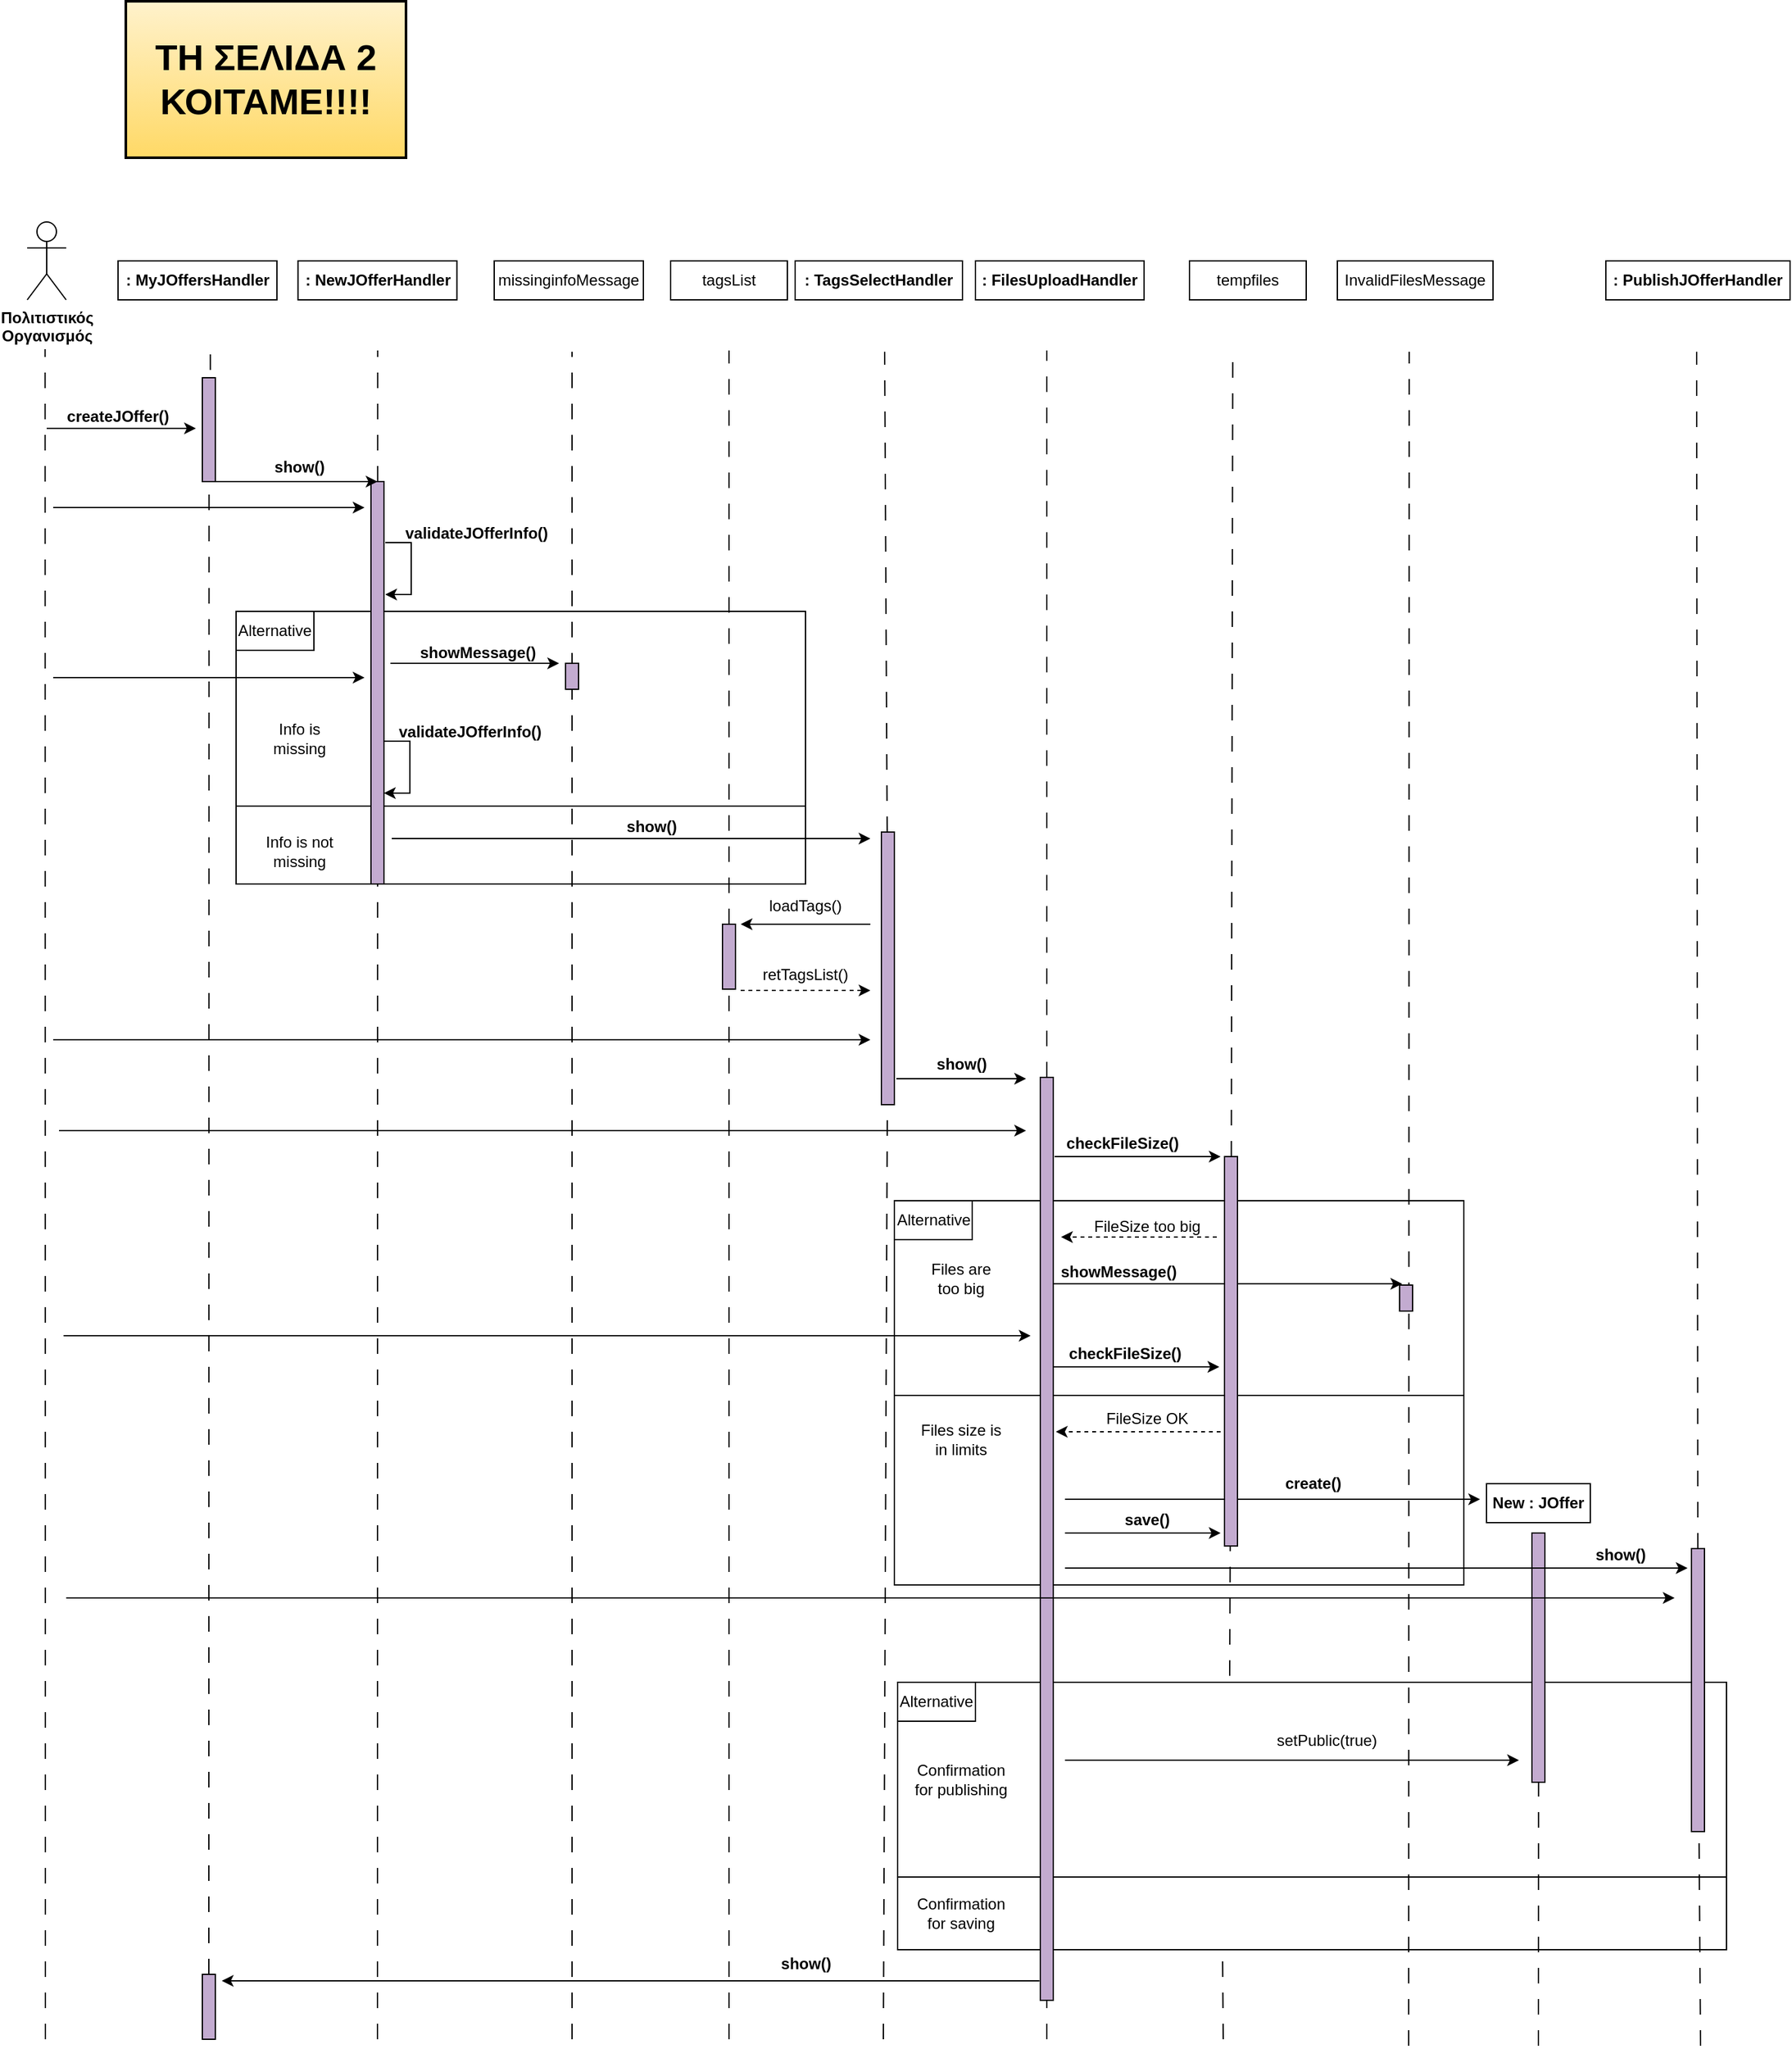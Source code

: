 <mxfile version="21.3.7" type="device" pages="2">
  <diagram name="Page-1" id="2YBvvXClWsGukQMizWep">
    <mxGraphModel dx="1434" dy="1864" grid="1" gridSize="10" guides="1" tooltips="1" connect="1" arrows="1" fold="1" page="1" pageScale="1" pageWidth="850" pageHeight="1100" math="0" shadow="0">
      <root>
        <mxCell id="0" />
        <mxCell id="1" parent="0" />
        <mxCell id="F58YEfXstlP7NUhT4KOb-17" value="" style="rounded=0;whiteSpace=wrap;html=1;" parent="1" vertex="1">
          <mxGeometry x="708.5" y="922" width="439" height="168" as="geometry" />
        </mxCell>
        <mxCell id="F58YEfXstlP7NUhT4KOb-13" value="" style="rounded=0;whiteSpace=wrap;html=1;" parent="1" vertex="1">
          <mxGeometry x="708.5" y="794" width="439" height="150" as="geometry" />
        </mxCell>
        <mxCell id="lEcbW12GR4dBQAGzufTY-61" value="" style="rounded=0;whiteSpace=wrap;html=1;" parent="1" vertex="1">
          <mxGeometry x="711" y="1315" width="639" height="56" as="geometry" />
        </mxCell>
        <mxCell id="lEcbW12GR4dBQAGzufTY-53" value="" style="rounded=0;whiteSpace=wrap;html=1;" parent="1" vertex="1">
          <mxGeometry x="711" y="1165" width="639" height="150" as="geometry" />
        </mxCell>
        <mxCell id="lEcbW12GR4dBQAGzufTY-29" value="" style="endArrow=none;dashed=1;html=1;rounded=0;dashPattern=12 12;" parent="1" edge="1">
          <mxGeometry width="50" height="50" relative="1" as="geometry">
            <mxPoint x="310" y="1440" as="sourcePoint" />
            <mxPoint x="310.18" y="139" as="targetPoint" />
          </mxGeometry>
        </mxCell>
        <mxCell id="lEcbW12GR4dBQAGzufTY-16" value="" style="rounded=0;whiteSpace=wrap;html=1;" parent="1" vertex="1">
          <mxGeometry x="201" y="490" width="439" height="60" as="geometry" />
        </mxCell>
        <mxCell id="lEcbW12GR4dBQAGzufTY-15" value="" style="rounded=0;whiteSpace=wrap;html=1;" parent="1" vertex="1">
          <mxGeometry x="201" y="340" width="439" height="150" as="geometry" />
        </mxCell>
        <mxCell id="bm7Oy97igKspR6xYKNJw-1" value="Πολιτιστικός &lt;br&gt;Οργανισμός" style="shape=umlActor;verticalLabelPosition=bottom;verticalAlign=top;html=1;outlineConnect=0;rounded=0;labelBackgroundColor=default;fontStyle=1;labelBorderColor=none;" parent="1" vertex="1">
          <mxGeometry x="40" y="40" width="30" height="60" as="geometry" />
        </mxCell>
        <mxCell id="bm7Oy97igKspR6xYKNJw-13" value="" style="rounded=0;whiteSpace=wrap;html=1;fillColor=#C3ABD0;strokeColor=#000000;" parent="1" vertex="1">
          <mxGeometry x="175" y="160" width="10" height="80" as="geometry" />
        </mxCell>
        <mxCell id="bm7Oy97igKspR6xYKNJw-15" value="" style="endArrow=classic;html=1;rounded=0;exitX=0.5;exitY=0;exitDx=0;exitDy=0;" parent="1" edge="1">
          <mxGeometry width="50" height="50" relative="1" as="geometry">
            <mxPoint x="55" y="199" as="sourcePoint" />
            <mxPoint x="170" y="199" as="targetPoint" />
          </mxGeometry>
        </mxCell>
        <mxCell id="bm7Oy97igKspR6xYKNJw-16" value="createJOffer()" style="text;html=1;strokeColor=none;fillColor=none;align=center;verticalAlign=middle;whiteSpace=wrap;rounded=0;fontStyle=1;" parent="1" vertex="1">
          <mxGeometry x="80" y="175" width="60" height="30" as="geometry" />
        </mxCell>
        <mxCell id="bm7Oy97igKspR6xYKNJw-19" value="" style="endArrow=none;dashed=1;html=1;rounded=0;dashPattern=12 12;" parent="1" source="bm7Oy97igKspR6xYKNJw-35" edge="1">
          <mxGeometry width="50" height="50" relative="1" as="geometry">
            <mxPoint x="581" y="719" as="sourcePoint" />
            <mxPoint x="581" y="139" as="targetPoint" />
          </mxGeometry>
        </mxCell>
        <mxCell id="bm7Oy97igKspR6xYKNJw-20" value="" style="endArrow=none;dashed=1;html=1;rounded=0;dashPattern=12 12;" parent="1" source="bm7Oy97igKspR6xYKNJw-39" edge="1">
          <mxGeometry width="50" height="50" relative="1" as="geometry">
            <mxPoint x="701" y="720" as="sourcePoint" />
            <mxPoint x="701" y="140" as="targetPoint" />
          </mxGeometry>
        </mxCell>
        <mxCell id="bm7Oy97igKspR6xYKNJw-22" value="" style="endArrow=none;dashed=1;html=1;rounded=0;dashPattern=12 12;" parent="1" source="bm7Oy97igKspR6xYKNJw-73" edge="1">
          <mxGeometry width="50" height="50" relative="1" as="geometry">
            <mxPoint x="826" y="1320" as="sourcePoint" />
            <mxPoint x="826" y="139" as="targetPoint" />
          </mxGeometry>
        </mxCell>
        <mxCell id="bm7Oy97igKspR6xYKNJw-23" value="" style="endArrow=none;dashed=1;html=1;rounded=0;dashPattern=12 12;" parent="1" source="bm7Oy97igKspR6xYKNJw-87" edge="1">
          <mxGeometry width="50" height="50" relative="1" as="geometry">
            <mxPoint x="1327" y="1440" as="sourcePoint" />
            <mxPoint x="1327" y="140" as="targetPoint" />
          </mxGeometry>
        </mxCell>
        <mxCell id="bm7Oy97igKspR6xYKNJw-26" value="show()" style="text;html=1;strokeColor=none;fillColor=none;align=center;verticalAlign=middle;whiteSpace=wrap;rounded=0;fontStyle=1;" parent="1" vertex="1">
          <mxGeometry x="205" y="214" width="90" height="30" as="geometry" />
        </mxCell>
        <mxCell id="bm7Oy97igKspR6xYKNJw-27" value="" style="rounded=0;whiteSpace=wrap;html=1;fillColor=#C3ABD0;strokeColor=#000000;" parent="1" vertex="1">
          <mxGeometry x="305" y="240" width="10" height="310" as="geometry" />
        </mxCell>
        <mxCell id="bm7Oy97igKspR6xYKNJw-24" value="" style="endArrow=classic;html=1;rounded=0;entryX=0.5;entryY=0;entryDx=0;entryDy=0;" parent="1" edge="1">
          <mxGeometry width="50" height="50" relative="1" as="geometry">
            <mxPoint x="180" y="240" as="sourcePoint" />
            <mxPoint x="310" y="240" as="targetPoint" />
          </mxGeometry>
        </mxCell>
        <mxCell id="bm7Oy97igKspR6xYKNJw-34" value="" style="endArrow=classic;html=1;rounded=0;" parent="1" edge="1">
          <mxGeometry width="50" height="50" relative="1" as="geometry">
            <mxPoint x="60" y="260" as="sourcePoint" />
            <mxPoint x="300" y="260" as="targetPoint" />
          </mxGeometry>
        </mxCell>
        <mxCell id="bm7Oy97igKspR6xYKNJw-36" value="" style="endArrow=none;dashed=1;html=1;rounded=0;dashPattern=12 12;" parent="1" target="bm7Oy97igKspR6xYKNJw-35" edge="1">
          <mxGeometry width="50" height="50" relative="1" as="geometry">
            <mxPoint x="581" y="1440" as="sourcePoint" />
            <mxPoint x="581" y="139" as="targetPoint" />
          </mxGeometry>
        </mxCell>
        <mxCell id="bm7Oy97igKspR6xYKNJw-35" value="" style="rounded=0;whiteSpace=wrap;html=1;fillColor=#C3ABD0;strokeColor=#000000;" parent="1" vertex="1">
          <mxGeometry x="576" y="581" width="10" height="50" as="geometry" />
        </mxCell>
        <mxCell id="bm7Oy97igKspR6xYKNJw-41" value="" style="endArrow=none;dashed=1;html=1;rounded=0;dashPattern=12 12;" parent="1" target="bm7Oy97igKspR6xYKNJw-39" edge="1">
          <mxGeometry width="50" height="50" relative="1" as="geometry">
            <mxPoint x="700" y="1440" as="sourcePoint" />
            <mxPoint x="701" y="140" as="targetPoint" />
          </mxGeometry>
        </mxCell>
        <mxCell id="bm7Oy97igKspR6xYKNJw-39" value="" style="rounded=0;whiteSpace=wrap;html=1;fillColor=#C3ABD0;strokeColor=#000000;" parent="1" vertex="1">
          <mxGeometry x="698.5" y="510" width="10" height="210" as="geometry" />
        </mxCell>
        <mxCell id="bm7Oy97igKspR6xYKNJw-59" value="validateJOfferInfo()" style="text;html=1;align=center;verticalAlign=middle;resizable=0;points=[];autosize=1;strokeColor=none;fillColor=none;fontStyle=1;spacing=0;" parent="1" vertex="1">
          <mxGeometry x="321" y="270" width="130" height="20" as="geometry" />
        </mxCell>
        <mxCell id="bm7Oy97igKspR6xYKNJw-74" value="" style="endArrow=none;dashed=1;html=1;rounded=0;dashPattern=12 12;" parent="1" edge="1">
          <mxGeometry width="50" height="50" relative="1" as="geometry">
            <mxPoint x="826" y="1303" as="sourcePoint" />
            <mxPoint x="826" y="1413.0" as="targetPoint" />
          </mxGeometry>
        </mxCell>
        <mxCell id="bm7Oy97igKspR6xYKNJw-73" value="" style="rounded=0;whiteSpace=wrap;html=1;fillColor=#C3ABD0;strokeColor=#000000;" parent="1" vertex="1">
          <mxGeometry x="821" y="699" width="10" height="711" as="geometry" />
        </mxCell>
        <mxCell id="bm7Oy97igKspR6xYKNJw-81" value="" style="endArrow=none;dashed=1;html=1;rounded=0;dashPattern=12 12;" parent="1" edge="1">
          <mxGeometry width="50" height="50" relative="1" as="geometry">
            <mxPoint x="1205" y="1445" as="sourcePoint" />
            <mxPoint x="1205.197" y="1175" as="targetPoint" />
          </mxGeometry>
        </mxCell>
        <mxCell id="bm7Oy97igKspR6xYKNJw-80" value="" style="rounded=0;whiteSpace=wrap;html=1;fillColor=#C3ABD0;strokeColor=#000000;" parent="1" vertex="1">
          <mxGeometry x="1200" y="1050" width="10" height="192" as="geometry" />
        </mxCell>
        <mxCell id="bm7Oy97igKspR6xYKNJw-89" value="" style="endArrow=none;dashed=1;html=1;rounded=0;dashPattern=12 12;" parent="1" target="bm7Oy97igKspR6xYKNJw-87" edge="1">
          <mxGeometry width="50" height="50" relative="1" as="geometry">
            <mxPoint x="1330" y="1445" as="sourcePoint" />
            <mxPoint x="1327" y="140" as="targetPoint" />
          </mxGeometry>
        </mxCell>
        <mxCell id="bm7Oy97igKspR6xYKNJw-87" value="" style="rounded=0;whiteSpace=wrap;html=1;fillColor=#C3ABD0;strokeColor=#000000;" parent="1" vertex="1">
          <mxGeometry x="1323" y="1062" width="10" height="218" as="geometry" />
        </mxCell>
        <mxCell id="bm7Oy97igKspR6xYKNJw-92" value="" style="endArrow=classic;html=1;" parent="1" edge="1">
          <mxGeometry width="50" height="50" relative="1" as="geometry">
            <mxPoint x="64.5" y="740" as="sourcePoint" />
            <mxPoint x="810" y="740" as="targetPoint" />
          </mxGeometry>
        </mxCell>
        <mxCell id="bm7Oy97igKspR6xYKNJw-102" value="tempfiles" style="rounded=0;whiteSpace=wrap;html=1;" parent="1" vertex="1">
          <mxGeometry x="936" y="70" width="90" height="30" as="geometry" />
        </mxCell>
        <mxCell id="bm7Oy97igKspR6xYKNJw-103" value=": MyJOffersHandler" style="rounded=0;whiteSpace=wrap;html=1;fontStyle=1" parent="1" vertex="1">
          <mxGeometry x="110" y="70" width="122.5" height="30" as="geometry" />
        </mxCell>
        <mxCell id="bm7Oy97igKspR6xYKNJw-104" value=": NewJOfferHandler" style="rounded=0;whiteSpace=wrap;html=1;fontStyle=1" parent="1" vertex="1">
          <mxGeometry x="248.75" y="70" width="122.5" height="30" as="geometry" />
        </mxCell>
        <mxCell id="bm7Oy97igKspR6xYKNJw-105" value=": TagsSelectHandler" style="rounded=0;whiteSpace=wrap;html=1;fontStyle=1" parent="1" vertex="1">
          <mxGeometry x="632" y="70" width="129" height="30" as="geometry" />
        </mxCell>
        <mxCell id="bm7Oy97igKspR6xYKNJw-106" value=": FilesUploadHandler" style="rounded=0;whiteSpace=wrap;html=1;fontStyle=1" parent="1" vertex="1">
          <mxGeometry x="771" y="70" width="130" height="30" as="geometry" />
        </mxCell>
        <mxCell id="bm7Oy97igKspR6xYKNJw-107" value="InvalidFilesMessage" style="rounded=0;whiteSpace=wrap;html=1;" parent="1" vertex="1">
          <mxGeometry x="1050" y="70" width="120" height="30" as="geometry" />
        </mxCell>
        <mxCell id="bm7Oy97igKspR6xYKNJw-109" value="tagsList" style="rounded=0;whiteSpace=wrap;html=1;" parent="1" vertex="1">
          <mxGeometry x="536" y="70" width="90" height="30" as="geometry" />
        </mxCell>
        <mxCell id="lEcbW12GR4dBQAGzufTY-2" value="" style="endArrow=classic;html=1;rounded=0;" parent="1" edge="1">
          <mxGeometry width="50" height="50" relative="1" as="geometry">
            <mxPoint x="316" y="287" as="sourcePoint" />
            <mxPoint x="316" y="327" as="targetPoint" />
            <Array as="points">
              <mxPoint x="336" y="287" />
              <mxPoint x="336" y="327" />
            </Array>
          </mxGeometry>
        </mxCell>
        <mxCell id="lEcbW12GR4dBQAGzufTY-4" value="" style="endArrow=none;dashed=1;html=1;rounded=0;dashPattern=12 12;" parent="1" edge="1">
          <mxGeometry width="50" height="50" relative="1" as="geometry">
            <mxPoint x="460" y="1440" as="sourcePoint" />
            <mxPoint x="460" y="140" as="targetPoint" />
          </mxGeometry>
        </mxCell>
        <mxCell id="lEcbW12GR4dBQAGzufTY-5" value="" style="rounded=0;whiteSpace=wrap;html=1;fillColor=#C3ABD0;strokeColor=#000000;" parent="1" vertex="1">
          <mxGeometry x="455" y="380" width="10" height="20" as="geometry" />
        </mxCell>
        <mxCell id="lEcbW12GR4dBQAGzufTY-6" value="" style="endArrow=classic;html=1;rounded=0;" parent="1" edge="1">
          <mxGeometry width="50" height="50" relative="1" as="geometry">
            <mxPoint x="320" y="380" as="sourcePoint" />
            <mxPoint x="450" y="380" as="targetPoint" />
          </mxGeometry>
        </mxCell>
        <mxCell id="lEcbW12GR4dBQAGzufTY-7" value="showMessage()" style="text;html=1;align=center;verticalAlign=middle;resizable=0;points=[];autosize=1;strokeColor=none;fillColor=none;fontStyle=1;spacing=0;" parent="1" vertex="1">
          <mxGeometry x="332" y="362" width="110" height="20" as="geometry" />
        </mxCell>
        <mxCell id="lEcbW12GR4dBQAGzufTY-8" value="" style="endArrow=classic;html=1;rounded=0;" parent="1" edge="1">
          <mxGeometry width="50" height="50" relative="1" as="geometry">
            <mxPoint x="60" y="391" as="sourcePoint" />
            <mxPoint x="300" y="391" as="targetPoint" />
          </mxGeometry>
        </mxCell>
        <mxCell id="lEcbW12GR4dBQAGzufTY-9" value="validateJOfferInfo()" style="text;html=1;align=center;verticalAlign=middle;resizable=0;points=[];autosize=1;strokeColor=none;fillColor=none;fontStyle=1;spacing=0;" parent="1" vertex="1">
          <mxGeometry x="316" y="423" width="130" height="20" as="geometry" />
        </mxCell>
        <mxCell id="lEcbW12GR4dBQAGzufTY-10" value="" style="endArrow=classic;html=1;rounded=0;" parent="1" edge="1">
          <mxGeometry width="50" height="50" relative="1" as="geometry">
            <mxPoint x="315" y="440" as="sourcePoint" />
            <mxPoint x="315" y="480" as="targetPoint" />
            <Array as="points">
              <mxPoint x="335" y="440" />
              <mxPoint x="335" y="480" />
            </Array>
          </mxGeometry>
        </mxCell>
        <mxCell id="lEcbW12GR4dBQAGzufTY-11" value="" style="endArrow=classic;html=1;" parent="1" edge="1">
          <mxGeometry width="50" height="50" relative="1" as="geometry">
            <mxPoint x="321" y="515" as="sourcePoint" />
            <mxPoint x="690" y="515" as="targetPoint" />
          </mxGeometry>
        </mxCell>
        <mxCell id="lEcbW12GR4dBQAGzufTY-14" value="show()" style="text;html=1;align=center;verticalAlign=middle;resizable=0;points=[];autosize=1;strokeColor=none;fillColor=none;fontStyle=1;spacing=0;" parent="1" vertex="1">
          <mxGeometry x="491" y="496" width="60" height="20" as="geometry" />
        </mxCell>
        <mxCell id="lEcbW12GR4dBQAGzufTY-17" value="Alternative" style="text;html=1;strokeColor=default;fillColor=none;align=center;verticalAlign=middle;whiteSpace=wrap;rounded=0;" parent="1" vertex="1">
          <mxGeometry x="201" y="340" width="60" height="30" as="geometry" />
        </mxCell>
        <mxCell id="lEcbW12GR4dBQAGzufTY-19" value="Info is missing" style="text;html=1;strokeColor=none;fillColor=none;align=center;verticalAlign=middle;whiteSpace=wrap;rounded=0;" parent="1" vertex="1">
          <mxGeometry x="220" y="423" width="60" height="30" as="geometry" />
        </mxCell>
        <mxCell id="lEcbW12GR4dBQAGzufTY-20" value="Info is not missing" style="text;html=1;strokeColor=none;fillColor=none;align=center;verticalAlign=middle;whiteSpace=wrap;rounded=0;" parent="1" vertex="1">
          <mxGeometry x="220" y="510" width="60" height="30" as="geometry" />
        </mxCell>
        <mxCell id="bm7Oy97igKspR6xYKNJw-77" value="" style="endArrow=classic;html=1;rounded=0;" parent="1" edge="1">
          <mxGeometry width="50" height="50" relative="1" as="geometry">
            <mxPoint x="60" y="670" as="sourcePoint" />
            <mxPoint x="690" y="670" as="targetPoint" />
          </mxGeometry>
        </mxCell>
        <mxCell id="lEcbW12GR4dBQAGzufTY-23" value="" style="endArrow=none;dashed=1;html=1;rounded=0;dashPattern=12 12;" parent="1" edge="1">
          <mxGeometry width="50" height="50" relative="1" as="geometry">
            <mxPoint x="1105" y="1445" as="sourcePoint" />
            <mxPoint x="1105.38" y="140" as="targetPoint" />
          </mxGeometry>
        </mxCell>
        <mxCell id="lEcbW12GR4dBQAGzufTY-24" value="" style="endArrow=classic;html=1;rounded=0;" parent="1" edge="1">
          <mxGeometry width="50" height="50" relative="1" as="geometry">
            <mxPoint x="690" y="581" as="sourcePoint" />
            <mxPoint x="590" y="581" as="targetPoint" />
          </mxGeometry>
        </mxCell>
        <mxCell id="lEcbW12GR4dBQAGzufTY-25" value="" style="endArrow=classic;html=1;rounded=0;dashed=1;" parent="1" edge="1">
          <mxGeometry width="50" height="50" relative="1" as="geometry">
            <mxPoint x="590" y="632" as="sourcePoint" />
            <mxPoint x="690" y="632" as="targetPoint" />
          </mxGeometry>
        </mxCell>
        <mxCell id="lEcbW12GR4dBQAGzufTY-26" value="" style="endArrow=none;dashed=1;html=1;rounded=0;dashPattern=12 12;" parent="1" edge="1">
          <mxGeometry width="50" height="50" relative="1" as="geometry">
            <mxPoint x="54" y="1440" as="sourcePoint" />
            <mxPoint x="53.76" y="138" as="targetPoint" />
          </mxGeometry>
        </mxCell>
        <mxCell id="lEcbW12GR4dBQAGzufTY-27" value="" style="endArrow=none;dashed=1;html=1;rounded=0;dashPattern=12 12;" parent="1" source="lEcbW12GR4dBQAGzufTY-66" edge="1">
          <mxGeometry width="50" height="50" relative="1" as="geometry">
            <mxPoint x="180" y="1440" as="sourcePoint" />
            <mxPoint x="180.18" y="240" as="targetPoint" />
          </mxGeometry>
        </mxCell>
        <mxCell id="lEcbW12GR4dBQAGzufTY-28" value="" style="endArrow=none;dashed=1;html=1;rounded=0;dashPattern=12 12;" parent="1" edge="1">
          <mxGeometry width="50" height="50" relative="1" as="geometry">
            <mxPoint x="181.18" y="154" as="sourcePoint" />
            <mxPoint x="181.18" y="134" as="targetPoint" />
          </mxGeometry>
        </mxCell>
        <mxCell id="lEcbW12GR4dBQAGzufTY-30" value="loadTags()" style="text;html=1;strokeColor=none;fillColor=none;align=center;verticalAlign=middle;whiteSpace=wrap;rounded=0;spacing=0;" parent="1" vertex="1">
          <mxGeometry x="610" y="552" width="60" height="30" as="geometry" />
        </mxCell>
        <mxCell id="lEcbW12GR4dBQAGzufTY-31" value="retTagsList()" style="text;html=1;strokeColor=none;fillColor=none;align=center;verticalAlign=middle;whiteSpace=wrap;rounded=0;spacing=0;" parent="1" vertex="1">
          <mxGeometry x="610" y="605" width="60" height="30" as="geometry" />
        </mxCell>
        <mxCell id="lEcbW12GR4dBQAGzufTY-32" value="" style="endArrow=classic;html=1;rounded=0;" parent="1" edge="1">
          <mxGeometry width="50" height="50" relative="1" as="geometry">
            <mxPoint x="710" y="700" as="sourcePoint" />
            <mxPoint x="810" y="700" as="targetPoint" />
          </mxGeometry>
        </mxCell>
        <mxCell id="lEcbW12GR4dBQAGzufTY-35" value="show()" style="text;html=1;align=center;verticalAlign=middle;resizable=0;points=[];autosize=1;strokeColor=none;fillColor=none;fontStyle=1;spacing=0;" parent="1" vertex="1">
          <mxGeometry x="730" y="679" width="60" height="20" as="geometry" />
        </mxCell>
        <mxCell id="lEcbW12GR4dBQAGzufTY-36" value="checkFileSize()" style="text;html=1;align=center;verticalAlign=middle;resizable=0;points=[];autosize=1;strokeColor=none;fillColor=none;fontStyle=1;spacing=0;" parent="1" vertex="1">
          <mxGeometry x="829" y="740" width="110" height="20" as="geometry" />
        </mxCell>
        <mxCell id="lEcbW12GR4dBQAGzufTY-38" value="" style="rounded=0;whiteSpace=wrap;html=1;fillColor=#C3ABD0;strokeColor=#000000;" parent="1" vertex="1">
          <mxGeometry x="1098" y="859" width="10" height="20" as="geometry" />
        </mxCell>
        <mxCell id="lEcbW12GR4dBQAGzufTY-39" value="" style="endArrow=classic;html=1;rounded=0;" parent="1" edge="1">
          <mxGeometry width="50" height="50" relative="1" as="geometry">
            <mxPoint x="831" y="858" as="sourcePoint" />
            <mxPoint x="1100" y="858" as="targetPoint" />
          </mxGeometry>
        </mxCell>
        <mxCell id="lEcbW12GR4dBQAGzufTY-40" value="showMessage()" style="text;html=1;align=center;verticalAlign=middle;resizable=0;points=[];autosize=1;strokeColor=none;fillColor=none;fontStyle=1;spacing=0;" parent="1" vertex="1">
          <mxGeometry x="826" y="839" width="110" height="20" as="geometry" />
        </mxCell>
        <mxCell id="lEcbW12GR4dBQAGzufTY-41" value="checkFileSize()" style="text;html=1;align=center;verticalAlign=middle;resizable=0;points=[];autosize=1;strokeColor=none;fillColor=none;fontStyle=1;spacing=0;" parent="1" vertex="1">
          <mxGeometry x="831" y="902" width="110" height="20" as="geometry" />
        </mxCell>
        <mxCell id="lEcbW12GR4dBQAGzufTY-43" value="" style="endArrow=classic;html=1;" parent="1" edge="1">
          <mxGeometry width="50" height="50" relative="1" as="geometry">
            <mxPoint x="68" y="898" as="sourcePoint" />
            <mxPoint x="813.5" y="898" as="targetPoint" />
          </mxGeometry>
        </mxCell>
        <mxCell id="lEcbW12GR4dBQAGzufTY-47" value="" style="endArrow=classic;html=1;rounded=0;" parent="1" edge="1">
          <mxGeometry width="50" height="50" relative="1" as="geometry">
            <mxPoint x="840" y="1024" as="sourcePoint" />
            <mxPoint x="1160" y="1024" as="targetPoint" />
          </mxGeometry>
        </mxCell>
        <mxCell id="lEcbW12GR4dBQAGzufTY-48" value="" style="endArrow=classic;html=1;rounded=0;" parent="1" edge="1">
          <mxGeometry width="50" height="50" relative="1" as="geometry">
            <mxPoint x="840" y="1077" as="sourcePoint" />
            <mxPoint x="1320" y="1077" as="targetPoint" />
          </mxGeometry>
        </mxCell>
        <mxCell id="lEcbW12GR4dBQAGzufTY-49" value="create()" style="text;html=1;align=center;verticalAlign=middle;resizable=0;points=[];autosize=1;strokeColor=none;fillColor=none;fontStyle=1;spacing=0;" parent="1" vertex="1">
          <mxGeometry x="1000.5" y="1002" width="60" height="20" as="geometry" />
        </mxCell>
        <mxCell id="lEcbW12GR4dBQAGzufTY-50" value="show()" style="text;html=1;align=center;verticalAlign=middle;resizable=0;points=[];autosize=1;strokeColor=none;fillColor=none;fontStyle=1;spacing=0;" parent="1" vertex="1">
          <mxGeometry x="1238" y="1057" width="60" height="20" as="geometry" />
        </mxCell>
        <mxCell id="lEcbW12GR4dBQAGzufTY-51" value="" style="endArrow=classic;html=1;" parent="1" edge="1">
          <mxGeometry width="50" height="50" relative="1" as="geometry">
            <mxPoint x="70" y="1100" as="sourcePoint" />
            <mxPoint x="1310" y="1100" as="targetPoint" />
          </mxGeometry>
        </mxCell>
        <mxCell id="lEcbW12GR4dBQAGzufTY-54" value="Alternative" style="text;html=1;strokeColor=default;fillColor=none;align=center;verticalAlign=middle;whiteSpace=wrap;rounded=0;" parent="1" vertex="1">
          <mxGeometry x="711" y="1165" width="60" height="30" as="geometry" />
        </mxCell>
        <mxCell id="lEcbW12GR4dBQAGzufTY-56" value="Confirmation for publishing" style="text;html=1;strokeColor=none;fillColor=none;align=center;verticalAlign=middle;whiteSpace=wrap;rounded=0;" parent="1" vertex="1">
          <mxGeometry x="720" y="1225" width="80" height="30" as="geometry" />
        </mxCell>
        <mxCell id="lEcbW12GR4dBQAGzufTY-59" value="" style="endArrow=classic;html=1;rounded=0;" parent="1" edge="1">
          <mxGeometry width="50" height="50" relative="1" as="geometry">
            <mxPoint x="840" y="1225" as="sourcePoint" />
            <mxPoint x="1190" y="1225" as="targetPoint" />
          </mxGeometry>
        </mxCell>
        <mxCell id="lEcbW12GR4dBQAGzufTY-60" value="setPublic(true)" style="text;html=1;strokeColor=none;fillColor=none;align=center;verticalAlign=middle;whiteSpace=wrap;rounded=0;spacing=0;" parent="1" vertex="1">
          <mxGeometry x="1000.5" y="1195" width="82" height="30" as="geometry" />
        </mxCell>
        <mxCell id="lEcbW12GR4dBQAGzufTY-62" value="Confirmation for saving" style="text;html=1;strokeColor=none;fillColor=none;align=center;verticalAlign=middle;whiteSpace=wrap;rounded=0;" parent="1" vertex="1">
          <mxGeometry x="720" y="1328" width="80" height="30" as="geometry" />
        </mxCell>
        <mxCell id="lEcbW12GR4dBQAGzufTY-64" value="" style="endArrow=none;dashed=1;html=1;rounded=0;entryX=0.5;entryY=1;entryDx=0;entryDy=0;dashPattern=12 12;" parent="1" target="bm7Oy97igKspR6xYKNJw-73" edge="1">
          <mxGeometry width="50" height="50" relative="1" as="geometry">
            <mxPoint x="826" y="1440" as="sourcePoint" />
            <mxPoint x="860" y="1270" as="targetPoint" />
          </mxGeometry>
        </mxCell>
        <mxCell id="lEcbW12GR4dBQAGzufTY-65" value="" style="endArrow=classic;html=1;rounded=0;exitX=-0.069;exitY=0.961;exitDx=0;exitDy=0;exitPerimeter=0;" parent="1" edge="1">
          <mxGeometry width="50" height="50" relative="1" as="geometry">
            <mxPoint x="820.31" y="1395.051" as="sourcePoint" />
            <mxPoint x="190" y="1395" as="targetPoint" />
          </mxGeometry>
        </mxCell>
        <mxCell id="lEcbW12GR4dBQAGzufTY-67" value="" style="endArrow=none;dashed=1;html=1;rounded=0;dashPattern=12 12;" parent="1" target="lEcbW12GR4dBQAGzufTY-66" edge="1">
          <mxGeometry width="50" height="50" relative="1" as="geometry">
            <mxPoint x="180" y="1440" as="sourcePoint" />
            <mxPoint x="180.18" y="240" as="targetPoint" />
          </mxGeometry>
        </mxCell>
        <mxCell id="lEcbW12GR4dBQAGzufTY-66" value="" style="rounded=0;whiteSpace=wrap;html=1;fillColor=#C3ABD0;strokeColor=#000000;" parent="1" vertex="1">
          <mxGeometry x="175" y="1390" width="10" height="50" as="geometry" />
        </mxCell>
        <mxCell id="k-zjfft27hhzBKjZyXVU-1" value="show()" style="text;html=1;align=center;verticalAlign=middle;resizable=0;points=[];autosize=1;strokeColor=none;fillColor=none;fontStyle=1;spacing=0;" parent="1" vertex="1">
          <mxGeometry x="610" y="1372" width="60" height="20" as="geometry" />
        </mxCell>
        <mxCell id="F58YEfXstlP7NUhT4KOb-3" value="" style="endArrow=none;dashed=1;html=1;rounded=0;dashPattern=12 12;" parent="1" source="gojwjVmnQ5TbNzdwJdJ9-1" edge="1">
          <mxGeometry width="50" height="50" relative="1" as="geometry">
            <mxPoint x="967" y="1140" as="sourcePoint" />
            <mxPoint x="969.36" y="139" as="targetPoint" />
          </mxGeometry>
        </mxCell>
        <mxCell id="F58YEfXstlP7NUhT4KOb-4" value="" style="endArrow=none;dashed=1;html=1;rounded=0;dashPattern=12 12;entryX=0.392;entryY=0.993;entryDx=0;entryDy=0;entryPerimeter=0;" parent="1" target="lEcbW12GR4dBQAGzufTY-61" edge="1">
          <mxGeometry width="50" height="50" relative="1" as="geometry">
            <mxPoint x="962" y="1440" as="sourcePoint" />
            <mxPoint x="960" y="1360" as="targetPoint" />
          </mxGeometry>
        </mxCell>
        <mxCell id="F58YEfXstlP7NUhT4KOb-6" value="" style="endArrow=classic;html=1;rounded=0;" parent="1" edge="1">
          <mxGeometry width="50" height="50" relative="1" as="geometry">
            <mxPoint x="832" y="760" as="sourcePoint" />
            <mxPoint x="960" y="760" as="targetPoint" />
          </mxGeometry>
        </mxCell>
        <mxCell id="F58YEfXstlP7NUhT4KOb-7" value="" style="endArrow=classic;html=1;rounded=0;dashed=1;" parent="1" edge="1">
          <mxGeometry width="50" height="50" relative="1" as="geometry">
            <mxPoint x="957" y="822" as="sourcePoint" />
            <mxPoint x="837" y="822" as="targetPoint" />
          </mxGeometry>
        </mxCell>
        <mxCell id="F58YEfXstlP7NUhT4KOb-8" value="FileSize too big" style="text;html=1;align=center;verticalAlign=middle;resizable=0;points=[];autosize=1;strokeColor=none;fillColor=none;spacing=0;" parent="1" vertex="1">
          <mxGeometry x="853" y="804" width="100" height="20" as="geometry" />
        </mxCell>
        <mxCell id="F58YEfXstlP7NUhT4KOb-10" value="" style="endArrow=classic;html=1;rounded=0;" parent="1" edge="1">
          <mxGeometry width="50" height="50" relative="1" as="geometry">
            <mxPoint x="831" y="922" as="sourcePoint" />
            <mxPoint x="959" y="922" as="targetPoint" />
          </mxGeometry>
        </mxCell>
        <mxCell id="F58YEfXstlP7NUhT4KOb-11" value="" style="endArrow=classic;html=1;rounded=0;dashed=1;" parent="1" edge="1">
          <mxGeometry width="50" height="50" relative="1" as="geometry">
            <mxPoint x="960" y="972" as="sourcePoint" />
            <mxPoint x="833" y="972" as="targetPoint" />
          </mxGeometry>
        </mxCell>
        <mxCell id="F58YEfXstlP7NUhT4KOb-12" value="FileSize OK" style="text;html=1;align=center;verticalAlign=middle;resizable=0;points=[];autosize=1;strokeColor=none;fillColor=none;spacing=0;" parent="1" vertex="1">
          <mxGeometry x="863" y="952" width="80" height="20" as="geometry" />
        </mxCell>
        <mxCell id="F58YEfXstlP7NUhT4KOb-14" value="Alternative" style="text;html=1;strokeColor=default;fillColor=none;align=center;verticalAlign=middle;whiteSpace=wrap;rounded=0;" parent="1" vertex="1">
          <mxGeometry x="708.5" y="794" width="60" height="30" as="geometry" />
        </mxCell>
        <mxCell id="F58YEfXstlP7NUhT4KOb-15" value="Files are too big" style="text;html=1;strokeColor=none;fillColor=none;align=center;verticalAlign=middle;whiteSpace=wrap;rounded=0;spacing=0;spacingTop=0;spacingBottom=0;" parent="1" vertex="1">
          <mxGeometry x="730" y="839" width="60" height="30" as="geometry" />
        </mxCell>
        <mxCell id="F58YEfXstlP7NUhT4KOb-18" value="Files size is in limits" style="text;html=1;strokeColor=none;fillColor=none;align=center;verticalAlign=middle;whiteSpace=wrap;rounded=0;spacing=0;spacingTop=0;spacingBottom=0;" parent="1" vertex="1">
          <mxGeometry x="730" y="962.5" width="60" height="30" as="geometry" />
        </mxCell>
        <mxCell id="gojwjVmnQ5TbNzdwJdJ9-2" value="" style="endArrow=none;dashed=1;html=1;rounded=0;dashPattern=12 12;" parent="1" target="gojwjVmnQ5TbNzdwJdJ9-1" edge="1">
          <mxGeometry width="50" height="50" relative="1" as="geometry">
            <mxPoint x="967" y="1160" as="sourcePoint" />
            <mxPoint x="969.36" y="139" as="targetPoint" />
          </mxGeometry>
        </mxCell>
        <mxCell id="gojwjVmnQ5TbNzdwJdJ9-1" value="" style="rounded=0;whiteSpace=wrap;html=1;fillColor=#C3ABD0;strokeColor=#000000;" parent="1" vertex="1">
          <mxGeometry x="963" y="760" width="10" height="300" as="geometry" />
        </mxCell>
        <mxCell id="-nvxFBXf6m2mK-0kd5g1-1" value="missinginfoMessage" style="rounded=0;whiteSpace=wrap;html=1;" parent="1" vertex="1">
          <mxGeometry x="400" y="70" width="115" height="30" as="geometry" />
        </mxCell>
        <mxCell id="-nvxFBXf6m2mK-0kd5g1-5" value=": PublishJOfferHandler" style="rounded=0;whiteSpace=wrap;html=1;fontStyle=1" parent="1" vertex="1">
          <mxGeometry x="1257" y="70" width="142" height="30" as="geometry" />
        </mxCell>
        <mxCell id="-nvxFBXf6m2mK-0kd5g1-4" value="New : JOffer" style="rounded=0;whiteSpace=wrap;html=1;fontStyle=1" parent="1" vertex="1">
          <mxGeometry x="1165" y="1012" width="80" height="30" as="geometry" />
        </mxCell>
        <mxCell id="H3kcnarfJrmXgu2H9Yc4-3" value="" style="endArrow=classic;html=1;rounded=0;" parent="1" edge="1">
          <mxGeometry width="50" height="50" relative="1" as="geometry">
            <mxPoint x="840" y="1050" as="sourcePoint" />
            <mxPoint x="960" y="1050" as="targetPoint" />
          </mxGeometry>
        </mxCell>
        <mxCell id="H3kcnarfJrmXgu2H9Yc4-4" value="save()" style="text;html=1;align=center;verticalAlign=middle;resizable=0;points=[];autosize=1;strokeColor=none;fillColor=none;fontStyle=1;spacing=0;" parent="1" vertex="1">
          <mxGeometry x="878" y="1030" width="50" height="20" as="geometry" />
        </mxCell>
        <mxCell id="q6QCp7NGqbnUN95t7v6D-1" value="ΤΗ ΣΕΛΙΔΑ 2 ΚΟΙΤΑΜΕ!!!!" style="text;html=1;strokeColor=#000000;fillColor=#fff2cc;align=center;verticalAlign=middle;whiteSpace=wrap;rounded=0;fontSize=28;gradientColor=#ffd966;strokeWidth=2;fontStyle=1" parent="1" vertex="1">
          <mxGeometry x="116" y="-130" width="216" height="120.5" as="geometry" />
        </mxCell>
      </root>
    </mxGraphModel>
  </diagram>
  <diagram id="q4KGE3ga-Stj-4TIk8dF" name="Page-2">
    <mxGraphModel dx="1304" dy="1795" grid="1" gridSize="10" guides="1" tooltips="1" connect="1" arrows="1" fold="1" page="1" pageScale="1" pageWidth="850" pageHeight="1100" math="0" shadow="0">
      <root>
        <mxCell id="0" />
        <mxCell id="1" parent="0" />
        <mxCell id="W0PY_XP5WXopBr7QLP6B-2" value="" style="rounded=0;whiteSpace=wrap;html=1;fillColor=#f5f5f5;fontColor=#333333;strokeColor=#666666;" parent="1" vertex="1">
          <mxGeometry x="200" y="941" width="940" height="169" as="geometry" />
        </mxCell>
        <mxCell id="OnU844Qzxy486EH4jxgB-2" value="" style="rounded=0;whiteSpace=wrap;html=1;fillColor=#f5f5f5;fontColor=#333333;strokeColor=#666666;" parent="1" vertex="1">
          <mxGeometry x="200" y="791" width="940" height="150" as="geometry" />
        </mxCell>
        <mxCell id="OnU844Qzxy486EH4jxgB-3" value="" style="rounded=0;whiteSpace=wrap;html=1;fillColor=#f5f5f5;fontColor=#333333;strokeColor=#666666;" parent="1" vertex="1">
          <mxGeometry x="200" y="1312" width="1150" height="56" as="geometry" />
        </mxCell>
        <mxCell id="OnU844Qzxy486EH4jxgB-4" value="" style="rounded=0;whiteSpace=wrap;html=1;fillColor=#f5f5f5;fontColor=#333333;strokeColor=#666666;" parent="1" vertex="1">
          <mxGeometry x="200" y="1180" width="1150" height="132" as="geometry" />
        </mxCell>
        <mxCell id="OnU844Qzxy486EH4jxgB-5" value="" style="endArrow=none;dashed=1;html=1;rounded=0;dashPattern=12 12;" parent="1" edge="1">
          <mxGeometry width="50" height="50" relative="1" as="geometry">
            <mxPoint x="310" y="1440" as="sourcePoint" />
            <mxPoint x="310.18" y="139" as="targetPoint" />
          </mxGeometry>
        </mxCell>
        <mxCell id="OnU844Qzxy486EH4jxgB-6" value="" style="rounded=0;whiteSpace=wrap;html=1;fillColor=#f5f5f5;fontColor=#333333;strokeColor=#666666;" parent="1" vertex="1">
          <mxGeometry x="201" y="440" width="439" height="70" as="geometry" />
        </mxCell>
        <mxCell id="OnU844Qzxy486EH4jxgB-7" value="" style="rounded=0;whiteSpace=wrap;html=1;fillColor=#f5f5f5;fontColor=#333333;strokeColor=#666666;" parent="1" vertex="1">
          <mxGeometry x="201" y="300" width="439" height="140" as="geometry" />
        </mxCell>
        <mxCell id="OnU844Qzxy486EH4jxgB-8" value="Πολιτιστικός &lt;br&gt;Οργανισμός" style="shape=umlActor;verticalLabelPosition=bottom;verticalAlign=top;html=1;outlineConnect=0;rounded=0;labelBackgroundColor=default;fontStyle=1;labelBorderColor=none;" parent="1" vertex="1">
          <mxGeometry x="40" y="40" width="30" height="60" as="geometry" />
        </mxCell>
        <mxCell id="OnU844Qzxy486EH4jxgB-16" value="" style="rounded=0;whiteSpace=wrap;html=1;fillColor=#C3ABD0;strokeColor=#000000;" parent="1" vertex="1">
          <mxGeometry x="175" y="160" width="10" height="80" as="geometry" />
        </mxCell>
        <mxCell id="OnU844Qzxy486EH4jxgB-17" value="" style="endArrow=classic;html=1;rounded=0;exitX=0.5;exitY=0;exitDx=0;exitDy=0;" parent="1" edge="1">
          <mxGeometry width="50" height="50" relative="1" as="geometry">
            <mxPoint x="55" y="207" as="sourcePoint" />
            <mxPoint x="170" y="207" as="targetPoint" />
          </mxGeometry>
        </mxCell>
        <mxCell id="OnU844Qzxy486EH4jxgB-18" value="createJOffer()" style="text;html=1;strokeColor=none;fillColor=none;align=center;verticalAlign=middle;whiteSpace=wrap;rounded=0;fontStyle=1;" parent="1" vertex="1">
          <mxGeometry x="80" y="183" width="60" height="30" as="geometry" />
        </mxCell>
        <mxCell id="OnU844Qzxy486EH4jxgB-19" value="" style="endArrow=none;dashed=1;html=1;rounded=0;dashPattern=12 12;" parent="1" source="DHEuxRh061PSRTAzVxIy-3" edge="1">
          <mxGeometry width="50" height="50" relative="1" as="geometry">
            <mxPoint x="581" y="719" as="sourcePoint" />
            <mxPoint x="581" y="139" as="targetPoint" />
          </mxGeometry>
        </mxCell>
        <mxCell id="OnU844Qzxy486EH4jxgB-20" value="" style="endArrow=none;dashed=1;html=1;rounded=0;dashPattern=12 12;" parent="1" source="OnU844Qzxy486EH4jxgB-31" edge="1">
          <mxGeometry width="50" height="50" relative="1" as="geometry">
            <mxPoint x="701" y="720" as="sourcePoint" />
            <mxPoint x="701" y="140" as="targetPoint" />
          </mxGeometry>
        </mxCell>
        <mxCell id="OnU844Qzxy486EH4jxgB-22" value="" style="endArrow=none;dashed=1;html=1;rounded=0;dashPattern=12 12;" parent="1" source="OnU844Qzxy486EH4jxgB-34" edge="1">
          <mxGeometry width="50" height="50" relative="1" as="geometry">
            <mxPoint x="826" y="1320" as="sourcePoint" />
            <mxPoint x="826" y="139" as="targetPoint" />
          </mxGeometry>
        </mxCell>
        <mxCell id="OnU844Qzxy486EH4jxgB-23" value="" style="endArrow=none;dashed=1;html=1;rounded=0;dashPattern=12 12;" parent="1" source="OnU844Qzxy486EH4jxgB-38" edge="1">
          <mxGeometry width="50" height="50" relative="1" as="geometry">
            <mxPoint x="1327" y="1440" as="sourcePoint" />
            <mxPoint x="1327" y="140" as="targetPoint" />
          </mxGeometry>
        </mxCell>
        <mxCell id="OnU844Qzxy486EH4jxgB-24" value="show()" style="text;html=1;strokeColor=none;fillColor=none;align=center;verticalAlign=middle;whiteSpace=wrap;rounded=0;fontStyle=1;" parent="1" vertex="1">
          <mxGeometry x="205" y="214" width="90" height="30" as="geometry" />
        </mxCell>
        <mxCell id="OnU844Qzxy486EH4jxgB-25" value="" style="rounded=0;whiteSpace=wrap;html=1;fillColor=#C3ABD0;strokeColor=#000000;" parent="1" vertex="1">
          <mxGeometry x="305" y="240" width="10" height="1170" as="geometry" />
        </mxCell>
        <mxCell id="OnU844Qzxy486EH4jxgB-26" value="" style="endArrow=classic;html=1;rounded=0;entryX=0.5;entryY=0;entryDx=0;entryDy=0;" parent="1" edge="1">
          <mxGeometry width="50" height="50" relative="1" as="geometry">
            <mxPoint x="180" y="240" as="sourcePoint" />
            <mxPoint x="310" y="240" as="targetPoint" />
          </mxGeometry>
        </mxCell>
        <mxCell id="OnU844Qzxy486EH4jxgB-27" value="" style="endArrow=classic;html=1;rounded=0;" parent="1" edge="1">
          <mxGeometry width="50" height="50" relative="1" as="geometry">
            <mxPoint x="60" y="260" as="sourcePoint" />
            <mxPoint x="300" y="260" as="targetPoint" />
          </mxGeometry>
        </mxCell>
        <mxCell id="OnU844Qzxy486EH4jxgB-28" value="" style="endArrow=none;dashed=1;html=1;rounded=0;dashPattern=12 12;" parent="1" source="XFCpohDeI19dsA_C6usa-2" target="OnU844Qzxy486EH4jxgB-29" edge="1">
          <mxGeometry width="50" height="50" relative="1" as="geometry">
            <mxPoint x="581" y="1440" as="sourcePoint" />
            <mxPoint x="581" y="139" as="targetPoint" />
          </mxGeometry>
        </mxCell>
        <mxCell id="OnU844Qzxy486EH4jxgB-29" value="" style="rounded=0;whiteSpace=wrap;html=1;fillColor=#C3ABD0;strokeColor=#000000;" parent="1" vertex="1">
          <mxGeometry x="576" y="534" width="10" height="50" as="geometry" />
        </mxCell>
        <mxCell id="OnU844Qzxy486EH4jxgB-30" value="" style="endArrow=none;dashed=1;html=1;rounded=0;dashPattern=12 12;" parent="1" target="OnU844Qzxy486EH4jxgB-31" edge="1">
          <mxGeometry width="50" height="50" relative="1" as="geometry">
            <mxPoint x="700" y="1440" as="sourcePoint" />
            <mxPoint x="701" y="140" as="targetPoint" />
          </mxGeometry>
        </mxCell>
        <mxCell id="OnU844Qzxy486EH4jxgB-31" value="" style="rounded=0;whiteSpace=wrap;html=1;fillColor=#C3ABD0;strokeColor=#000000;" parent="1" vertex="1">
          <mxGeometry x="698.5" y="470" width="10" height="200" as="geometry" />
        </mxCell>
        <mxCell id="OnU844Qzxy486EH4jxgB-32" value="validateJOfferInfo()" style="text;html=1;align=center;verticalAlign=middle;resizable=0;points=[];autosize=1;strokeColor=none;fillColor=none;fontStyle=1;spacing=0;" parent="1" vertex="1">
          <mxGeometry x="321" y="275" width="130" height="20" as="geometry" />
        </mxCell>
        <mxCell id="OnU844Qzxy486EH4jxgB-33" value="" style="endArrow=none;dashed=1;html=1;rounded=0;dashPattern=12 12;" parent="1" edge="1">
          <mxGeometry width="50" height="50" relative="1" as="geometry">
            <mxPoint x="826" y="1322" as="sourcePoint" />
            <mxPoint x="826" y="1432.0" as="targetPoint" />
          </mxGeometry>
        </mxCell>
        <mxCell id="OnU844Qzxy486EH4jxgB-34" value="" style="rounded=0;whiteSpace=wrap;html=1;fillColor=#C3ABD0;strokeColor=#000000;" parent="1" vertex="1">
          <mxGeometry x="821" y="690" width="10" height="370" as="geometry" />
        </mxCell>
        <mxCell id="OnU844Qzxy486EH4jxgB-35" value="" style="endArrow=none;dashed=1;html=1;rounded=0;dashPattern=12 12;" parent="1" edge="1">
          <mxGeometry width="50" height="50" relative="1" as="geometry">
            <mxPoint x="1205" y="1445" as="sourcePoint" />
            <mxPoint x="1205.197" y="1175" as="targetPoint" />
          </mxGeometry>
        </mxCell>
        <mxCell id="OnU844Qzxy486EH4jxgB-36" value="" style="rounded=0;whiteSpace=wrap;html=1;fillColor=#C3ABD0;strokeColor=#000000;" parent="1" vertex="1">
          <mxGeometry x="1200" y="1050" width="10" height="260" as="geometry" />
        </mxCell>
        <mxCell id="OnU844Qzxy486EH4jxgB-37" value="" style="endArrow=none;dashed=1;html=1;rounded=0;dashPattern=12 12;" parent="1" target="OnU844Qzxy486EH4jxgB-38" edge="1">
          <mxGeometry width="50" height="50" relative="1" as="geometry">
            <mxPoint x="1330" y="1445" as="sourcePoint" />
            <mxPoint x="1327" y="140" as="targetPoint" />
          </mxGeometry>
        </mxCell>
        <mxCell id="OnU844Qzxy486EH4jxgB-38" value="" style="rounded=0;whiteSpace=wrap;html=1;fillColor=#C3ABD0;strokeColor=#000000;" parent="1" vertex="1">
          <mxGeometry x="1323" y="1120" width="10" height="180" as="geometry" />
        </mxCell>
        <mxCell id="OnU844Qzxy486EH4jxgB-39" value="" style="endArrow=classic;html=1;" parent="1" edge="1">
          <mxGeometry width="50" height="50" relative="1" as="geometry">
            <mxPoint x="60" y="720" as="sourcePoint" />
            <mxPoint x="820" y="720" as="targetPoint" />
          </mxGeometry>
        </mxCell>
        <mxCell id="OnU844Qzxy486EH4jxgB-50" value="" style="endArrow=none;dashed=1;html=1;rounded=0;dashPattern=12 12;" parent="1" edge="1">
          <mxGeometry width="50" height="50" relative="1" as="geometry">
            <mxPoint x="460" y="1440" as="sourcePoint" />
            <mxPoint x="460" y="140" as="targetPoint" />
          </mxGeometry>
        </mxCell>
        <mxCell id="OnU844Qzxy486EH4jxgB-51" value="" style="rounded=0;whiteSpace=wrap;html=1;fillColor=#C3ABD0;strokeColor=#000000;" parent="1" vertex="1">
          <mxGeometry x="455" y="340" width="10" height="20" as="geometry" />
        </mxCell>
        <mxCell id="OnU844Qzxy486EH4jxgB-52" value="" style="endArrow=classic;html=1;rounded=0;" parent="1" edge="1">
          <mxGeometry width="50" height="50" relative="1" as="geometry">
            <mxPoint x="320" y="340" as="sourcePoint" />
            <mxPoint x="450" y="340" as="targetPoint" />
          </mxGeometry>
        </mxCell>
        <mxCell id="OnU844Qzxy486EH4jxgB-53" value="showMessage()" style="text;html=1;align=center;verticalAlign=middle;resizable=0;points=[];autosize=1;strokeColor=none;fillColor=none;fontStyle=1;spacing=0;" parent="1" vertex="1">
          <mxGeometry x="332" y="322" width="110" height="20" as="geometry" />
        </mxCell>
        <mxCell id="OnU844Qzxy486EH4jxgB-54" value="" style="endArrow=classic;html=1;rounded=0;" parent="1" edge="1">
          <mxGeometry width="50" height="50" relative="1" as="geometry">
            <mxPoint x="61" y="361" as="sourcePoint" />
            <mxPoint x="301" y="361" as="targetPoint" />
          </mxGeometry>
        </mxCell>
        <mxCell id="OnU844Qzxy486EH4jxgB-55" value="validateJOfferInfo()" style="text;html=1;align=center;verticalAlign=middle;resizable=0;points=[];autosize=1;strokeColor=none;fillColor=none;fontStyle=1;spacing=0;" parent="1" vertex="1">
          <mxGeometry x="316" y="383" width="130" height="20" as="geometry" />
        </mxCell>
        <mxCell id="OnU844Qzxy486EH4jxgB-57" value="" style="endArrow=classic;html=1;" parent="1" edge="1">
          <mxGeometry width="50" height="50" relative="1" as="geometry">
            <mxPoint x="322" y="475" as="sourcePoint" />
            <mxPoint x="691" y="475" as="targetPoint" />
          </mxGeometry>
        </mxCell>
        <mxCell id="OnU844Qzxy486EH4jxgB-58" value="show()" style="text;html=1;align=center;verticalAlign=middle;resizable=0;points=[];autosize=1;strokeColor=none;fillColor=none;fontStyle=1;spacing=0;" parent="1" vertex="1">
          <mxGeometry x="491" y="456" width="60" height="20" as="geometry" />
        </mxCell>
        <mxCell id="OnU844Qzxy486EH4jxgB-59" value="Alternative" style="text;html=1;strokeColor=default;fillColor=none;align=center;verticalAlign=middle;whiteSpace=wrap;rounded=0;fontStyle=1" parent="1" vertex="1">
          <mxGeometry x="201" y="300" width="70" height="30" as="geometry" />
        </mxCell>
        <mxCell id="OnU844Qzxy486EH4jxgB-60" value="Info is missing" style="text;html=1;strokeColor=none;fillColor=none;align=center;verticalAlign=middle;whiteSpace=wrap;rounded=0;fontStyle=1" parent="1" vertex="1">
          <mxGeometry x="216" y="378" width="60" height="30" as="geometry" />
        </mxCell>
        <mxCell id="OnU844Qzxy486EH4jxgB-61" value="Info is not missing" style="text;html=1;strokeColor=none;fillColor=none;align=center;verticalAlign=middle;whiteSpace=wrap;rounded=0;fontStyle=1" parent="1" vertex="1">
          <mxGeometry x="221" y="460" width="60" height="30" as="geometry" />
        </mxCell>
        <mxCell id="OnU844Qzxy486EH4jxgB-62" value="" style="endArrow=classic;html=1;rounded=0;" parent="1" edge="1">
          <mxGeometry width="50" height="50" relative="1" as="geometry">
            <mxPoint x="60" y="608" as="sourcePoint" />
            <mxPoint x="690" y="608" as="targetPoint" />
          </mxGeometry>
        </mxCell>
        <mxCell id="OnU844Qzxy486EH4jxgB-64" value="" style="endArrow=none;dashed=1;html=1;rounded=0;dashPattern=12 12;" parent="1" edge="1">
          <mxGeometry width="50" height="50" relative="1" as="geometry">
            <mxPoint x="1105" y="1445" as="sourcePoint" />
            <mxPoint x="1105.38" y="140" as="targetPoint" />
          </mxGeometry>
        </mxCell>
        <mxCell id="OnU844Qzxy486EH4jxgB-65" value="" style="endArrow=classic;html=1;rounded=0;" parent="1" edge="1">
          <mxGeometry width="50" height="50" relative="1" as="geometry">
            <mxPoint x="320" y="535" as="sourcePoint" />
            <mxPoint x="570" y="534" as="targetPoint" />
          </mxGeometry>
        </mxCell>
        <mxCell id="OnU844Qzxy486EH4jxgB-66" value="" style="endArrow=classic;html=1;rounded=0;dashed=1;" parent="1" edge="1">
          <mxGeometry width="50" height="50" relative="1" as="geometry">
            <mxPoint x="580" y="585" as="sourcePoint" />
            <mxPoint x="320" y="585" as="targetPoint" />
          </mxGeometry>
        </mxCell>
        <mxCell id="OnU844Qzxy486EH4jxgB-67" value="" style="endArrow=none;dashed=1;html=1;rounded=0;dashPattern=12 12;" parent="1" edge="1">
          <mxGeometry width="50" height="50" relative="1" as="geometry">
            <mxPoint x="54" y="1440" as="sourcePoint" />
            <mxPoint x="53.76" y="138" as="targetPoint" />
          </mxGeometry>
        </mxCell>
        <mxCell id="OnU844Qzxy486EH4jxgB-68" value="" style="endArrow=none;dashed=1;html=1;rounded=0;dashPattern=12 12;" parent="1" source="OnU844Qzxy486EH4jxgB-93" edge="1">
          <mxGeometry width="50" height="50" relative="1" as="geometry">
            <mxPoint x="180" y="1440" as="sourcePoint" />
            <mxPoint x="180.18" y="240" as="targetPoint" />
          </mxGeometry>
        </mxCell>
        <mxCell id="OnU844Qzxy486EH4jxgB-69" value="" style="endArrow=none;dashed=1;html=1;rounded=0;dashPattern=12 12;" parent="1" edge="1">
          <mxGeometry width="50" height="50" relative="1" as="geometry">
            <mxPoint x="181.18" y="154" as="sourcePoint" />
            <mxPoint x="181.18" y="134" as="targetPoint" />
          </mxGeometry>
        </mxCell>
        <mxCell id="OnU844Qzxy486EH4jxgB-70" value="loadTags()" style="text;html=1;strokeColor=none;fillColor=none;align=center;verticalAlign=middle;whiteSpace=wrap;rounded=0;spacing=0;fontStyle=1" parent="1" vertex="1">
          <mxGeometry x="382" y="515" width="60" height="17" as="geometry" />
        </mxCell>
        <mxCell id="OnU844Qzxy486EH4jxgB-71" value="retTagsList()" style="text;html=1;strokeColor=none;fillColor=none;align=center;verticalAlign=middle;whiteSpace=wrap;rounded=0;spacing=0;fontStyle=1" parent="1" vertex="1">
          <mxGeometry x="491" y="559.5" width="60" height="17" as="geometry" />
        </mxCell>
        <mxCell id="OnU844Qzxy486EH4jxgB-72" value="" style="endArrow=classic;html=1;rounded=0;" parent="1" edge="1">
          <mxGeometry width="50" height="50" relative="1" as="geometry">
            <mxPoint x="320" y="689" as="sourcePoint" />
            <mxPoint x="820" y="690" as="targetPoint" />
          </mxGeometry>
        </mxCell>
        <mxCell id="OnU844Qzxy486EH4jxgB-73" value="show()" style="text;html=1;align=center;verticalAlign=middle;resizable=0;points=[];autosize=1;strokeColor=none;fillColor=none;fontStyle=1;spacing=0;" parent="1" vertex="1">
          <mxGeometry x="491" y="670" width="60" height="20" as="geometry" />
        </mxCell>
        <mxCell id="OnU844Qzxy486EH4jxgB-74" value="checkFileSize()" style="text;html=1;align=center;verticalAlign=middle;resizable=0;points=[];autosize=1;strokeColor=none;fillColor=none;fontStyle=1;spacing=0;" parent="1" vertex="1">
          <mxGeometry x="601" y="729" width="110" height="20" as="geometry" />
        </mxCell>
        <mxCell id="OnU844Qzxy486EH4jxgB-75" value="" style="rounded=0;whiteSpace=wrap;html=1;fillColor=#C3ABD0;strokeColor=#000000;" parent="1" vertex="1">
          <mxGeometry x="1102" y="849" width="10" height="20" as="geometry" />
        </mxCell>
        <mxCell id="OnU844Qzxy486EH4jxgB-76" value="" style="endArrow=classic;html=1;rounded=0;" parent="1" edge="1">
          <mxGeometry width="50" height="50" relative="1" as="geometry">
            <mxPoint x="320" y="850" as="sourcePoint" />
            <mxPoint x="1100" y="850" as="targetPoint" />
          </mxGeometry>
        </mxCell>
        <mxCell id="OnU844Qzxy486EH4jxgB-77" value="showMessage()" style="text;html=1;align=center;verticalAlign=middle;resizable=0;points=[];autosize=1;strokeColor=none;fillColor=none;fontStyle=1;spacing=0;" parent="1" vertex="1">
          <mxGeometry x="465" y="833" width="110" height="20" as="geometry" />
        </mxCell>
        <mxCell id="OnU844Qzxy486EH4jxgB-78" value="checkFileSize()" style="text;html=1;align=center;verticalAlign=middle;resizable=0;points=[];autosize=1;strokeColor=none;fillColor=none;fontStyle=1;spacing=0;" parent="1" vertex="1">
          <mxGeometry x="591" y="899" width="110" height="20" as="geometry" />
        </mxCell>
        <mxCell id="OnU844Qzxy486EH4jxgB-79" value="" style="endArrow=classic;html=1;" parent="1" edge="1">
          <mxGeometry width="50" height="50" relative="1" as="geometry">
            <mxPoint x="68" y="887" as="sourcePoint" />
            <mxPoint x="813.5" y="887" as="targetPoint" />
          </mxGeometry>
        </mxCell>
        <mxCell id="OnU844Qzxy486EH4jxgB-80" value="" style="endArrow=classic;html=1;rounded=0;entryX=-0.05;entryY=0.367;entryDx=0;entryDy=0;entryPerimeter=0;dashed=1;dashPattern=8 8;" parent="1" edge="1">
          <mxGeometry width="50" height="50" relative="1" as="geometry">
            <mxPoint x="320" y="1031" as="sourcePoint" />
            <mxPoint x="1163" y="1030.01" as="targetPoint" />
          </mxGeometry>
        </mxCell>
        <mxCell id="OnU844Qzxy486EH4jxgB-82" value="create()" style="text;html=1;align=center;verticalAlign=middle;resizable=0;points=[];autosize=1;strokeColor=none;fillColor=none;fontStyle=1;spacing=0;" parent="1" vertex="1">
          <mxGeometry x="500" y="1009" width="60" height="20" as="geometry" />
        </mxCell>
        <mxCell id="OnU844Qzxy486EH4jxgB-83" value="show()" style="text;html=1;align=center;verticalAlign=middle;resizable=0;points=[];autosize=1;strokeColor=none;fillColor=none;fontStyle=1;spacing=0;" parent="1" vertex="1">
          <mxGeometry x="613.5" y="1107" width="60" height="20" as="geometry" />
        </mxCell>
        <mxCell id="OnU844Qzxy486EH4jxgB-85" value="Alternative" style="text;html=1;strokeColor=default;fillColor=none;align=center;verticalAlign=middle;whiteSpace=wrap;rounded=0;fontStyle=1" parent="1" vertex="1">
          <mxGeometry x="200" y="1180" width="60" height="30" as="geometry" />
        </mxCell>
        <mxCell id="OnU844Qzxy486EH4jxgB-86" value="Confirmation for publishing" style="text;html=1;strokeColor=none;fillColor=none;align=center;verticalAlign=middle;whiteSpace=wrap;rounded=0;fontStyle=1" parent="1" vertex="1">
          <mxGeometry x="205" y="1252" width="80" height="30" as="geometry" />
        </mxCell>
        <mxCell id="OnU844Qzxy486EH4jxgB-88" value="setPublic(true)" style="text;html=1;strokeColor=none;fillColor=none;align=center;verticalAlign=middle;whiteSpace=wrap;rounded=0;spacing=0;fontStyle=1" parent="1" vertex="1">
          <mxGeometry x="1000.5" y="1192" width="82" height="30" as="geometry" />
        </mxCell>
        <mxCell id="OnU844Qzxy486EH4jxgB-89" value="Confirmation for saving" style="text;html=1;strokeColor=none;fillColor=none;align=center;verticalAlign=middle;whiteSpace=wrap;rounded=0;fontStyle=1" parent="1" vertex="1">
          <mxGeometry x="215" y="1325" width="80" height="30" as="geometry" />
        </mxCell>
        <mxCell id="OnU844Qzxy486EH4jxgB-90" value="" style="endArrow=none;dashed=1;html=1;rounded=0;entryX=0.5;entryY=1;entryDx=0;entryDy=0;dashPattern=12 12;" parent="1" target="OnU844Qzxy486EH4jxgB-34" edge="1">
          <mxGeometry width="50" height="50" relative="1" as="geometry">
            <mxPoint x="826" y="1440" as="sourcePoint" />
            <mxPoint x="860" y="1270" as="targetPoint" />
          </mxGeometry>
        </mxCell>
        <mxCell id="OnU844Qzxy486EH4jxgB-91" value="" style="endArrow=classic;html=1;rounded=0;" parent="1" edge="1">
          <mxGeometry width="50" height="50" relative="1" as="geometry">
            <mxPoint x="300" y="1400" as="sourcePoint" />
            <mxPoint x="190" y="1400" as="targetPoint" />
          </mxGeometry>
        </mxCell>
        <mxCell id="OnU844Qzxy486EH4jxgB-92" value="" style="endArrow=none;dashed=1;html=1;rounded=0;dashPattern=12 12;" parent="1" target="OnU844Qzxy486EH4jxgB-93" edge="1">
          <mxGeometry width="50" height="50" relative="1" as="geometry">
            <mxPoint x="180" y="1440" as="sourcePoint" />
            <mxPoint x="180.18" y="240" as="targetPoint" />
          </mxGeometry>
        </mxCell>
        <mxCell id="OnU844Qzxy486EH4jxgB-93" value="" style="rounded=0;whiteSpace=wrap;html=1;fillColor=#C3ABD0;strokeColor=#000000;" parent="1" vertex="1">
          <mxGeometry x="175" y="1400" width="10" height="40" as="geometry" />
        </mxCell>
        <mxCell id="OnU844Qzxy486EH4jxgB-94" value="show()" style="text;html=1;align=center;verticalAlign=middle;resizable=0;points=[];autosize=1;strokeColor=none;fillColor=none;fontStyle=1;spacing=0;" parent="1" vertex="1">
          <mxGeometry x="220" y="1380" width="60" height="20" as="geometry" />
        </mxCell>
        <mxCell id="OnU844Qzxy486EH4jxgB-96" value="" style="endArrow=none;dashed=1;html=1;rounded=0;dashPattern=12 12;exitX=0.667;exitY=0.001;exitDx=0;exitDy=0;exitPerimeter=0;" parent="1" source="OnU844Qzxy486EH4jxgB-4" edge="1">
          <mxGeometry width="50" height="50" relative="1" as="geometry">
            <mxPoint x="967" y="1140" as="sourcePoint" />
            <mxPoint x="969.36" y="139" as="targetPoint" />
          </mxGeometry>
        </mxCell>
        <mxCell id="OnU844Qzxy486EH4jxgB-97" value="" style="endArrow=none;dashed=1;html=1;rounded=0;dashPattern=12 12;" parent="1" edge="1">
          <mxGeometry width="50" height="50" relative="1" as="geometry">
            <mxPoint x="962" y="1440" as="sourcePoint" />
            <mxPoint x="962" y="1370" as="targetPoint" />
          </mxGeometry>
        </mxCell>
        <mxCell id="OnU844Qzxy486EH4jxgB-98" value="" style="endArrow=classic;html=1;rounded=0;" parent="1" edge="1">
          <mxGeometry width="50" height="50" relative="1" as="geometry">
            <mxPoint x="320" y="749" as="sourcePoint" />
            <mxPoint x="960" y="749" as="targetPoint" />
          </mxGeometry>
        </mxCell>
        <mxCell id="OnU844Qzxy486EH4jxgB-99" value="" style="endArrow=classic;html=1;rounded=0;dashed=1;" parent="1" edge="1">
          <mxGeometry width="50" height="50" relative="1" as="geometry">
            <mxPoint x="957" y="819" as="sourcePoint" />
            <mxPoint x="320" y="819" as="targetPoint" />
          </mxGeometry>
        </mxCell>
        <mxCell id="OnU844Qzxy486EH4jxgB-100" value="FileSize too big" style="text;html=1;align=center;verticalAlign=middle;resizable=0;points=[];autosize=1;strokeColor=none;fillColor=none;spacing=0;fontStyle=1" parent="1" vertex="1">
          <mxGeometry x="588.5" y="796" width="110" height="20" as="geometry" />
        </mxCell>
        <mxCell id="OnU844Qzxy486EH4jxgB-101" value="" style="endArrow=classic;html=1;rounded=0;" parent="1" edge="1">
          <mxGeometry width="50" height="50" relative="1" as="geometry">
            <mxPoint x="320" y="920" as="sourcePoint" />
            <mxPoint x="959" y="919" as="targetPoint" />
          </mxGeometry>
        </mxCell>
        <mxCell id="OnU844Qzxy486EH4jxgB-102" value="" style="endArrow=classic;html=1;rounded=0;dashed=1;" parent="1" edge="1">
          <mxGeometry width="50" height="50" relative="1" as="geometry">
            <mxPoint x="960" y="969" as="sourcePoint" />
            <mxPoint x="320" y="970" as="targetPoint" />
          </mxGeometry>
        </mxCell>
        <mxCell id="OnU844Qzxy486EH4jxgB-103" value="FileSize OK" style="text;html=1;align=center;verticalAlign=middle;resizable=0;points=[];autosize=1;strokeColor=none;fillColor=none;spacing=0;fontStyle=1" parent="1" vertex="1">
          <mxGeometry x="601" y="949" width="90" height="20" as="geometry" />
        </mxCell>
        <mxCell id="OnU844Qzxy486EH4jxgB-104" value="Alternative" style="text;html=1;strokeColor=default;fillColor=none;align=center;verticalAlign=middle;whiteSpace=wrap;rounded=0;fontStyle=1" parent="1" vertex="1">
          <mxGeometry x="200" y="791" width="60" height="30" as="geometry" />
        </mxCell>
        <mxCell id="OnU844Qzxy486EH4jxgB-105" value="Files are too big" style="text;html=1;strokeColor=none;fillColor=none;align=center;verticalAlign=middle;whiteSpace=wrap;rounded=0;spacing=0;spacingTop=0;spacingBottom=0;fontStyle=1" parent="1" vertex="1">
          <mxGeometry x="220" y="846" width="60" height="30" as="geometry" />
        </mxCell>
        <mxCell id="OnU844Qzxy486EH4jxgB-106" value="Files size is in limits" style="text;html=1;strokeColor=none;fillColor=none;align=center;verticalAlign=middle;whiteSpace=wrap;rounded=0;spacing=0;spacingTop=0;spacingBottom=0;fontStyle=1" parent="1" vertex="1">
          <mxGeometry x="216" y="980" width="60" height="30" as="geometry" />
        </mxCell>
        <mxCell id="OnU844Qzxy486EH4jxgB-107" value="" style="endArrow=classic;html=1;rounded=0;dashed=1;" parent="1" edge="1">
          <mxGeometry width="50" height="50" relative="1" as="geometry">
            <mxPoint x="1320" y="1172" as="sourcePoint" />
            <mxPoint x="320" y="1172" as="targetPoint" />
          </mxGeometry>
        </mxCell>
        <mxCell id="OnU844Qzxy486EH4jxgB-108" value="retchoice()" style="text;html=1;align=center;verticalAlign=middle;resizable=0;points=[];autosize=1;strokeColor=none;fillColor=none;fontStyle=1;spacing=0;" parent="1" vertex="1">
          <mxGeometry x="998" y="1153" width="80" height="20" as="geometry" />
        </mxCell>
        <mxCell id="OnU844Qzxy486EH4jxgB-109" value="" style="rounded=0;whiteSpace=wrap;html=1;fillColor=#C3ABD0;strokeColor=#000000;" parent="1" vertex="1">
          <mxGeometry x="963" y="749" width="10" height="271" as="geometry" />
        </mxCell>
        <mxCell id="-CPYl0-6ff9Jd1HfL4KC-5" value="&lt;font style=&quot;font-size: 25px;&quot;&gt;1 HANDLER FOR THE WHOLE PROCEDURE&lt;/font&gt;" style="text;html=1;strokeColor=#000000;fillColor=#fff2cc;align=center;verticalAlign=middle;whiteSpace=wrap;rounded=0;gradientColor=#ffd966;strokeWidth=2;" parent="1" vertex="1">
          <mxGeometry x="163" y="-120" width="279" height="110" as="geometry" />
        </mxCell>
        <mxCell id="-4xMJn4EqVNI9yGq5KH--1" value="tempfiles" style="rounded=0;whiteSpace=wrap;html=1;" parent="1" vertex="1">
          <mxGeometry x="923" y="80" width="90" height="30" as="geometry" />
        </mxCell>
        <mxCell id="-4xMJn4EqVNI9yGq5KH--2" value=": MyJOffersController" style="rounded=0;whiteSpace=wrap;html=1;fontStyle=1" parent="1" vertex="1">
          <mxGeometry x="110" y="80" width="131.25" height="30" as="geometry" />
        </mxCell>
        <mxCell id="-4xMJn4EqVNI9yGq5KH--3" value=": NewJOfferController" style="rounded=0;whiteSpace=wrap;html=1;fontStyle=1" parent="1" vertex="1">
          <mxGeometry x="250.75" y="80" width="129.25" height="30" as="geometry" />
        </mxCell>
        <mxCell id="-4xMJn4EqVNI9yGq5KH--4" value="TagSelectView" style="rounded=0;whiteSpace=wrap;html=1;fontStyle=0" parent="1" vertex="1">
          <mxGeometry x="652.5" y="80" width="102" height="30" as="geometry" />
        </mxCell>
        <mxCell id="-4xMJn4EqVNI9yGq5KH--5" value="FilesUploadView" style="rounded=0;whiteSpace=wrap;html=1;fontStyle=0" parent="1" vertex="1">
          <mxGeometry x="775.25" y="80" width="101.5" height="30" as="geometry" />
        </mxCell>
        <mxCell id="-4xMJn4EqVNI9yGq5KH--6" value="InvalidFilesMessage" style="rounded=0;whiteSpace=wrap;html=1;" parent="1" vertex="1">
          <mxGeometry x="1040" y="80" width="120" height="30" as="geometry" />
        </mxCell>
        <mxCell id="-4xMJn4EqVNI9yGq5KH--7" value=": DBCommunicator" style="rounded=0;whiteSpace=wrap;html=1;fontStyle=1" parent="1" vertex="1">
          <mxGeometry x="523" y="80" width="120" height="30" as="geometry" />
        </mxCell>
        <mxCell id="-4xMJn4EqVNI9yGq5KH--8" value="missinginfoMessage" style="rounded=0;whiteSpace=wrap;html=1;" parent="1" vertex="1">
          <mxGeometry x="402.5" y="80" width="115" height="30" as="geometry" />
        </mxCell>
        <mxCell id="-4xMJn4EqVNI9yGq5KH--9" value="New : JOffer" style="rounded=0;whiteSpace=wrap;html=1;fontStyle=1" parent="1" vertex="1">
          <mxGeometry x="1165" y="1015" width="80" height="30" as="geometry" />
        </mxCell>
        <mxCell id="-4xMJn4EqVNI9yGq5KH--10" value="PublishJOfferView" style="rounded=0;whiteSpace=wrap;html=1;fontStyle=0" parent="1" vertex="1">
          <mxGeometry x="1257" y="80" width="142" height="30" as="geometry" />
        </mxCell>
        <mxCell id="W0PY_XP5WXopBr7QLP6B-1" value="" style="endArrow=classic;html=1;rounded=0;" parent="1" edge="1">
          <mxGeometry width="50" height="50" relative="1" as="geometry">
            <mxPoint x="317" y="1001.99" as="sourcePoint" />
            <mxPoint x="960" y="1001" as="targetPoint" />
          </mxGeometry>
        </mxCell>
        <mxCell id="W0PY_XP5WXopBr7QLP6B-3" value="save_files()" style="text;html=1;align=center;verticalAlign=middle;resizable=0;points=[];autosize=1;strokeColor=none;fillColor=none;fontStyle=1;spacing=0;" parent="1" vertex="1">
          <mxGeometry x="855" y="981" width="80" height="20" as="geometry" />
        </mxCell>
        <mxCell id="AdwZVNL02R7fQp5HbzJC-1" value="" style="endArrow=classic;html=1;rounded=0;dashed=1;" parent="1" edge="1">
          <mxGeometry width="50" height="50" relative="1" as="geometry">
            <mxPoint x="690" y="654" as="sourcePoint" />
            <mxPoint x="316" y="654" as="targetPoint" />
          </mxGeometry>
        </mxCell>
        <mxCell id="AdwZVNL02R7fQp5HbzJC-2" value="retTagsSelect()" style="text;html=1;strokeColor=none;fillColor=none;align=center;verticalAlign=middle;whiteSpace=wrap;rounded=0;spacing=0;fontStyle=1" parent="1" vertex="1">
          <mxGeometry x="500" y="630" width="60" height="17" as="geometry" />
        </mxCell>
        <mxCell id="4U2A2rVOBDTT8CupkOZA-4" value="store()" style="text;html=1;align=center;verticalAlign=middle;resizable=0;points=[];autosize=1;strokeColor=none;fillColor=none;fontStyle=1;spacing=0;" parent="1" vertex="1">
          <mxGeometry x="863" y="1252" width="60" height="20" as="geometry" />
        </mxCell>
        <mxCell id="XFCpohDeI19dsA_C6usa-3" value="" style="endArrow=none;dashed=1;html=1;rounded=0;dashPattern=12 12;" parent="1" target="XFCpohDeI19dsA_C6usa-2" edge="1">
          <mxGeometry width="50" height="50" relative="1" as="geometry">
            <mxPoint x="581" y="1440" as="sourcePoint" />
            <mxPoint x="581" y="584" as="targetPoint" />
          </mxGeometry>
        </mxCell>
        <mxCell id="XFCpohDeI19dsA_C6usa-2" value="" style="rounded=0;whiteSpace=wrap;html=1;fillColor=#C3ABD0;strokeColor=#000000;" parent="1" vertex="1">
          <mxGeometry x="576" y="1060" width="10" height="270" as="geometry" />
        </mxCell>
        <mxCell id="OnU844Qzxy486EH4jxgB-84" value="" style="endArrow=classic;html=1;" parent="1" edge="1">
          <mxGeometry width="50" height="50" relative="1" as="geometry">
            <mxPoint x="70" y="1146" as="sourcePoint" />
            <mxPoint x="1310" y="1146" as="targetPoint" />
          </mxGeometry>
        </mxCell>
        <mxCell id="OnU844Qzxy486EH4jxgB-87" value="" style="endArrow=classic;html=1;rounded=0;" parent="1" edge="1">
          <mxGeometry width="50" height="50" relative="1" as="geometry">
            <mxPoint x="320" y="1222" as="sourcePoint" />
            <mxPoint x="1190" y="1222" as="targetPoint" />
          </mxGeometry>
        </mxCell>
        <mxCell id="XFCpohDeI19dsA_C6usa-5" value="" style="endArrow=classic;html=1;rounded=0;exitX=-0.071;exitY=0.85;exitDx=0;exitDy=0;exitPerimeter=0;entryX=0.9;entryY=0.795;entryDx=0;entryDy=0;entryPerimeter=0;" parent="1" source="OnU844Qzxy486EH4jxgB-36" target="XFCpohDeI19dsA_C6usa-2" edge="1">
          <mxGeometry width="50" height="50" relative="1" as="geometry">
            <mxPoint x="840" y="1190" as="sourcePoint" />
            <mxPoint x="890" y="1140" as="targetPoint" />
          </mxGeometry>
        </mxCell>
        <mxCell id="OnU844Qzxy486EH4jxgB-81" value="" style="endArrow=classic;html=1;rounded=0;" parent="1" edge="1">
          <mxGeometry width="50" height="50" relative="1" as="geometry">
            <mxPoint x="320" y="1127" as="sourcePoint" />
            <mxPoint x="1320" y="1127" as="targetPoint" />
          </mxGeometry>
        </mxCell>
        <mxCell id="DHEuxRh061PSRTAzVxIy-1" value="store()" style="text;html=1;align=center;verticalAlign=middle;resizable=0;points=[];autosize=1;strokeColor=none;fillColor=none;fontStyle=1;spacing=0;" vertex="1" parent="1">
          <mxGeometry x="864" y="1049" width="60" height="20" as="geometry" />
        </mxCell>
        <mxCell id="DHEuxRh061PSRTAzVxIy-2" value="" style="endArrow=classic;html=1;rounded=0;entryX=0.9;entryY=0.795;entryDx=0;entryDy=0;entryPerimeter=0;exitX=0;exitY=0.069;exitDx=0;exitDy=0;exitPerimeter=0;" edge="1" parent="1" source="OnU844Qzxy486EH4jxgB-36">
          <mxGeometry width="50" height="50" relative="1" as="geometry">
            <mxPoint x="1190" y="1068" as="sourcePoint" />
            <mxPoint x="586" y="1068" as="targetPoint" />
          </mxGeometry>
        </mxCell>
        <mxCell id="DHEuxRh061PSRTAzVxIy-4" value="" style="endArrow=none;dashed=1;html=1;rounded=0;dashPattern=12 12;" edge="1" parent="1" source="OnU844Qzxy486EH4jxgB-29" target="DHEuxRh061PSRTAzVxIy-3">
          <mxGeometry width="50" height="50" relative="1" as="geometry">
            <mxPoint x="581" y="534" as="sourcePoint" />
            <mxPoint x="581" y="139" as="targetPoint" />
          </mxGeometry>
        </mxCell>
        <mxCell id="DHEuxRh061PSRTAzVxIy-3" value="" style="rounded=0;whiteSpace=wrap;html=1;fillColor=#C3ABD0;strokeColor=#000000;" vertex="1" parent="1">
          <mxGeometry x="575" y="270" width="10" height="150" as="geometry" />
        </mxCell>
        <mxCell id="DHEuxRh061PSRTAzVxIy-5" value="" style="endArrow=classic;html=1;rounded=0;entryX=-0.276;entryY=0.148;entryDx=0;entryDy=0;entryPerimeter=0;" edge="1" parent="1" target="DHEuxRh061PSRTAzVxIy-3">
          <mxGeometry width="50" height="50" relative="1" as="geometry">
            <mxPoint x="320" y="292" as="sourcePoint" />
            <mxPoint x="270" y="380" as="targetPoint" />
          </mxGeometry>
        </mxCell>
        <mxCell id="DHEuxRh061PSRTAzVxIy-6" value="" style="endArrow=classic;html=1;rounded=0;exitX=1.248;exitY=0.147;exitDx=0;exitDy=0;exitPerimeter=0;entryX=-0.181;entryY=0.938;entryDx=0;entryDy=0;entryPerimeter=0;" edge="1" parent="1">
          <mxGeometry width="50" height="50" relative="1" as="geometry">
            <mxPoint x="317.48" y="402.99" as="sourcePoint" />
            <mxPoint x="573.19" y="401.7" as="targetPoint" />
          </mxGeometry>
        </mxCell>
        <mxCell id="DHEuxRh061PSRTAzVxIy-8" value="" style="endArrow=classic;html=1;rounded=0;dashed=1;" edge="1" parent="1">
          <mxGeometry width="50" height="50" relative="1" as="geometry">
            <mxPoint x="586" y="1097" as="sourcePoint" />
            <mxPoint x="1190" y="1097" as="targetPoint" />
          </mxGeometry>
        </mxCell>
        <mxCell id="DHEuxRh061PSRTAzVxIy-9" value="retJOfferId" style="text;html=1;align=center;verticalAlign=middle;resizable=0;points=[];autosize=1;strokeColor=none;fillColor=none;fontStyle=1;spacing=0;" vertex="1" parent="1">
          <mxGeometry x="865" y="1080" width="80" height="20" as="geometry" />
        </mxCell>
      </root>
    </mxGraphModel>
  </diagram>
</mxfile>
